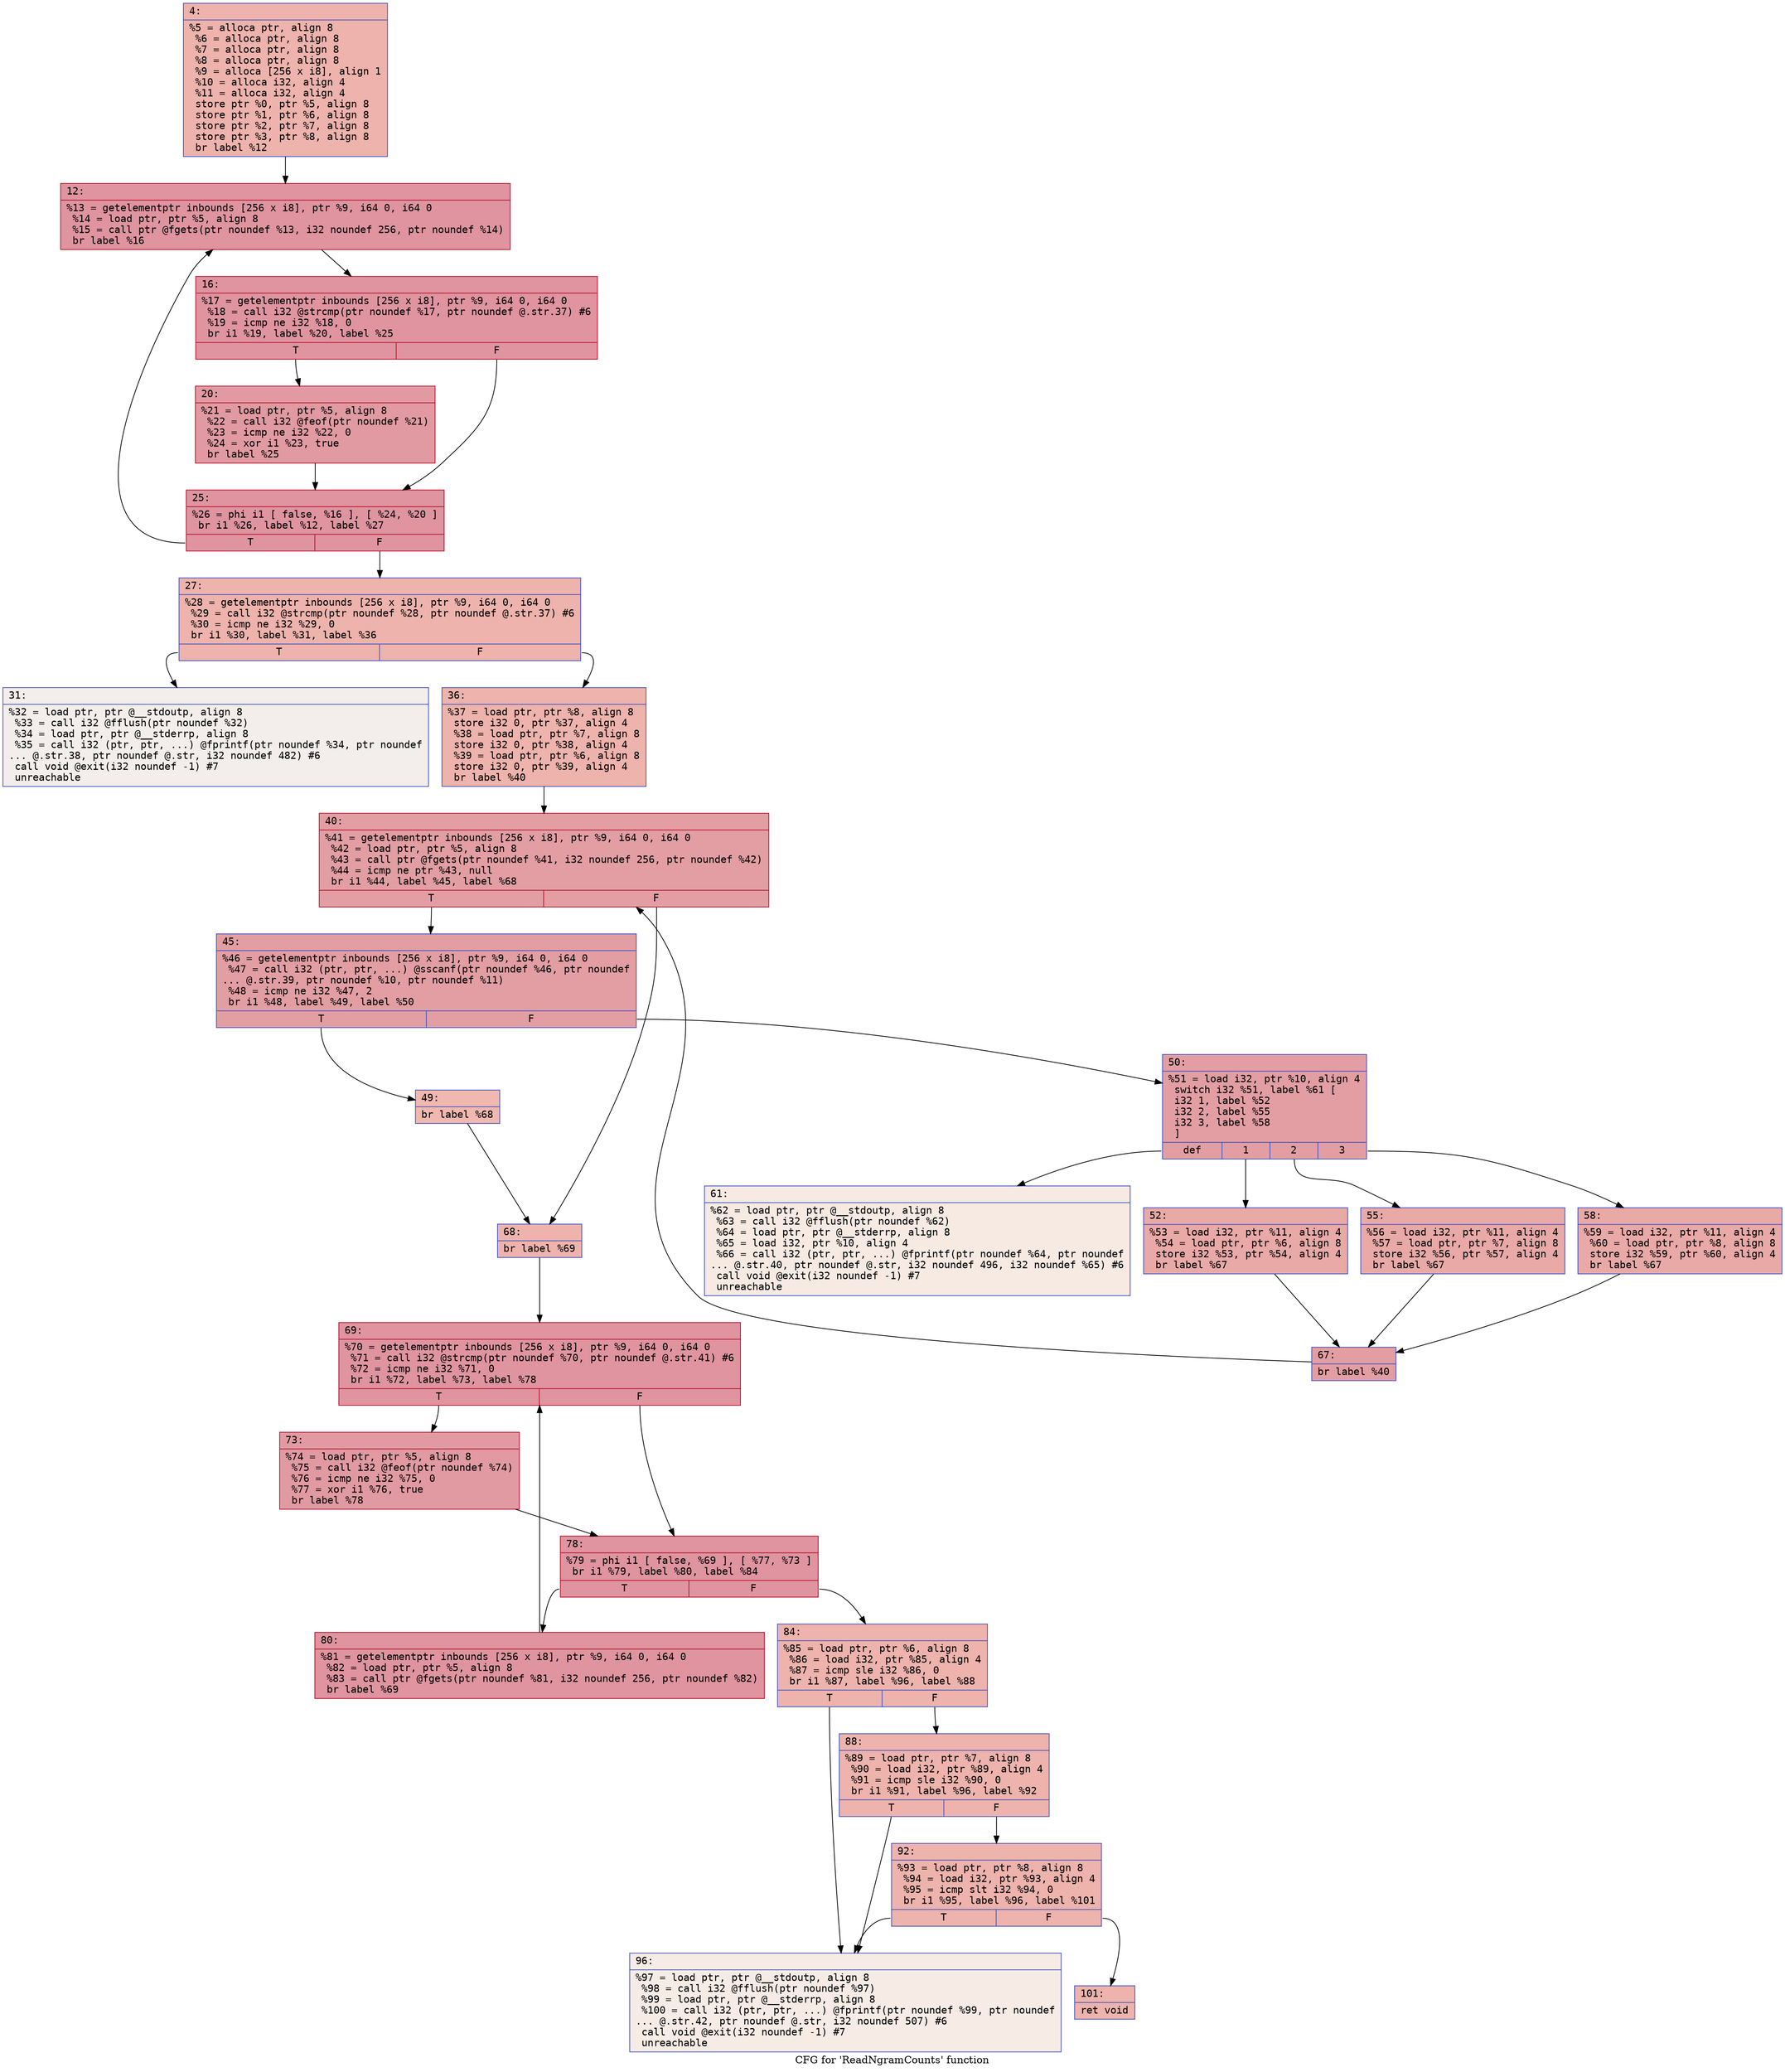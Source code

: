 digraph "CFG for 'ReadNgramCounts' function" {
	label="CFG for 'ReadNgramCounts' function";

	Node0x60000252e210 [shape=record,color="#3d50c3ff", style=filled, fillcolor="#d6524470" fontname="Courier",label="{4:\l|  %5 = alloca ptr, align 8\l  %6 = alloca ptr, align 8\l  %7 = alloca ptr, align 8\l  %8 = alloca ptr, align 8\l  %9 = alloca [256 x i8], align 1\l  %10 = alloca i32, align 4\l  %11 = alloca i32, align 4\l  store ptr %0, ptr %5, align 8\l  store ptr %1, ptr %6, align 8\l  store ptr %2, ptr %7, align 8\l  store ptr %3, ptr %8, align 8\l  br label %12\l}"];
	Node0x60000252e210 -> Node0x60000252e260[tooltip="4 -> 12\nProbability 100.00%" ];
	Node0x60000252e260 [shape=record,color="#b70d28ff", style=filled, fillcolor="#b70d2870" fontname="Courier",label="{12:\l|  %13 = getelementptr inbounds [256 x i8], ptr %9, i64 0, i64 0\l  %14 = load ptr, ptr %5, align 8\l  %15 = call ptr @fgets(ptr noundef %13, i32 noundef 256, ptr noundef %14)\l  br label %16\l}"];
	Node0x60000252e260 -> Node0x60000252e2b0[tooltip="12 -> 16\nProbability 100.00%" ];
	Node0x60000252e2b0 [shape=record,color="#b70d28ff", style=filled, fillcolor="#b70d2870" fontname="Courier",label="{16:\l|  %17 = getelementptr inbounds [256 x i8], ptr %9, i64 0, i64 0\l  %18 = call i32 @strcmp(ptr noundef %17, ptr noundef @.str.37) #6\l  %19 = icmp ne i32 %18, 0\l  br i1 %19, label %20, label %25\l|{<s0>T|<s1>F}}"];
	Node0x60000252e2b0:s0 -> Node0x60000252e300[tooltip="16 -> 20\nProbability 62.50%" ];
	Node0x60000252e2b0:s1 -> Node0x60000252e350[tooltip="16 -> 25\nProbability 37.50%" ];
	Node0x60000252e300 [shape=record,color="#b70d28ff", style=filled, fillcolor="#bb1b2c70" fontname="Courier",label="{20:\l|  %21 = load ptr, ptr %5, align 8\l  %22 = call i32 @feof(ptr noundef %21)\l  %23 = icmp ne i32 %22, 0\l  %24 = xor i1 %23, true\l  br label %25\l}"];
	Node0x60000252e300 -> Node0x60000252e350[tooltip="20 -> 25\nProbability 100.00%" ];
	Node0x60000252e350 [shape=record,color="#b70d28ff", style=filled, fillcolor="#b70d2870" fontname="Courier",label="{25:\l|  %26 = phi i1 [ false, %16 ], [ %24, %20 ]\l  br i1 %26, label %12, label %27\l|{<s0>T|<s1>F}}"];
	Node0x60000252e350:s0 -> Node0x60000252e260[tooltip="25 -> 12\nProbability 96.88%" ];
	Node0x60000252e350:s1 -> Node0x60000252e3a0[tooltip="25 -> 27\nProbability 3.12%" ];
	Node0x60000252e3a0 [shape=record,color="#3d50c3ff", style=filled, fillcolor="#d6524470" fontname="Courier",label="{27:\l|  %28 = getelementptr inbounds [256 x i8], ptr %9, i64 0, i64 0\l  %29 = call i32 @strcmp(ptr noundef %28, ptr noundef @.str.37) #6\l  %30 = icmp ne i32 %29, 0\l  br i1 %30, label %31, label %36\l|{<s0>T|<s1>F}}"];
	Node0x60000252e3a0:s0 -> Node0x60000252e3f0[tooltip="27 -> 31\nProbability 0.00%" ];
	Node0x60000252e3a0:s1 -> Node0x60000252e440[tooltip="27 -> 36\nProbability 100.00%" ];
	Node0x60000252e3f0 [shape=record,color="#3d50c3ff", style=filled, fillcolor="#e5d8d170" fontname="Courier",label="{31:\l|  %32 = load ptr, ptr @__stdoutp, align 8\l  %33 = call i32 @fflush(ptr noundef %32)\l  %34 = load ptr, ptr @__stderrp, align 8\l  %35 = call i32 (ptr, ptr, ...) @fprintf(ptr noundef %34, ptr noundef\l... @.str.38, ptr noundef @.str, i32 noundef 482) #6\l  call void @exit(i32 noundef -1) #7\l  unreachable\l}"];
	Node0x60000252e440 [shape=record,color="#3d50c3ff", style=filled, fillcolor="#d6524470" fontname="Courier",label="{36:\l|  %37 = load ptr, ptr %8, align 8\l  store i32 0, ptr %37, align 4\l  %38 = load ptr, ptr %7, align 8\l  store i32 0, ptr %38, align 4\l  %39 = load ptr, ptr %6, align 8\l  store i32 0, ptr %39, align 4\l  br label %40\l}"];
	Node0x60000252e440 -> Node0x60000252e490[tooltip="36 -> 40\nProbability 100.00%" ];
	Node0x60000252e490 [shape=record,color="#b70d28ff", style=filled, fillcolor="#be242e70" fontname="Courier",label="{40:\l|  %41 = getelementptr inbounds [256 x i8], ptr %9, i64 0, i64 0\l  %42 = load ptr, ptr %5, align 8\l  %43 = call ptr @fgets(ptr noundef %41, i32 noundef 256, ptr noundef %42)\l  %44 = icmp ne ptr %43, null\l  br i1 %44, label %45, label %68\l|{<s0>T|<s1>F}}"];
	Node0x60000252e490:s0 -> Node0x60000252e4e0[tooltip="40 -> 45\nProbability 96.88%" ];
	Node0x60000252e490:s1 -> Node0x60000252e760[tooltip="40 -> 68\nProbability 3.12%" ];
	Node0x60000252e4e0 [shape=record,color="#3d50c3ff", style=filled, fillcolor="#be242e70" fontname="Courier",label="{45:\l|  %46 = getelementptr inbounds [256 x i8], ptr %9, i64 0, i64 0\l  %47 = call i32 (ptr, ptr, ...) @sscanf(ptr noundef %46, ptr noundef\l... @.str.39, ptr noundef %10, ptr noundef %11)\l  %48 = icmp ne i32 %47, 2\l  br i1 %48, label %49, label %50\l|{<s0>T|<s1>F}}"];
	Node0x60000252e4e0:s0 -> Node0x60000252e530[tooltip="45 -> 49\nProbability 3.12%" ];
	Node0x60000252e4e0:s1 -> Node0x60000252e580[tooltip="45 -> 50\nProbability 96.88%" ];
	Node0x60000252e530 [shape=record,color="#3d50c3ff", style=filled, fillcolor="#dc5d4a70" fontname="Courier",label="{49:\l|  br label %68\l}"];
	Node0x60000252e530 -> Node0x60000252e760[tooltip="49 -> 68\nProbability 100.00%" ];
	Node0x60000252e580 [shape=record,color="#3d50c3ff", style=filled, fillcolor="#be242e70" fontname="Courier",label="{50:\l|  %51 = load i32, ptr %10, align 4\l  switch i32 %51, label %61 [\l    i32 1, label %52\l    i32 2, label %55\l    i32 3, label %58\l  ]\l|{<s0>def|<s1>1|<s2>2|<s3>3}}"];
	Node0x60000252e580:s0 -> Node0x60000252e6c0[tooltip="50 -> 61\nProbability 0.00%" ];
	Node0x60000252e580:s1 -> Node0x60000252e5d0[tooltip="50 -> 52\nProbability 33.33%" ];
	Node0x60000252e580:s2 -> Node0x60000252e620[tooltip="50 -> 55\nProbability 33.33%" ];
	Node0x60000252e580:s3 -> Node0x60000252e670[tooltip="50 -> 58\nProbability 33.33%" ];
	Node0x60000252e5d0 [shape=record,color="#3d50c3ff", style=filled, fillcolor="#ca3b3770" fontname="Courier",label="{52:\l|  %53 = load i32, ptr %11, align 4\l  %54 = load ptr, ptr %6, align 8\l  store i32 %53, ptr %54, align 4\l  br label %67\l}"];
	Node0x60000252e5d0 -> Node0x60000252e710[tooltip="52 -> 67\nProbability 100.00%" ];
	Node0x60000252e620 [shape=record,color="#3d50c3ff", style=filled, fillcolor="#ca3b3770" fontname="Courier",label="{55:\l|  %56 = load i32, ptr %11, align 4\l  %57 = load ptr, ptr %7, align 8\l  store i32 %56, ptr %57, align 4\l  br label %67\l}"];
	Node0x60000252e620 -> Node0x60000252e710[tooltip="55 -> 67\nProbability 100.00%" ];
	Node0x60000252e670 [shape=record,color="#3d50c3ff", style=filled, fillcolor="#ca3b3770" fontname="Courier",label="{58:\l|  %59 = load i32, ptr %11, align 4\l  %60 = load ptr, ptr %8, align 8\l  store i32 %59, ptr %60, align 4\l  br label %67\l}"];
	Node0x60000252e670 -> Node0x60000252e710[tooltip="58 -> 67\nProbability 100.00%" ];
	Node0x60000252e6c0 [shape=record,color="#3d50c3ff", style=filled, fillcolor="#eed0c070" fontname="Courier",label="{61:\l|  %62 = load ptr, ptr @__stdoutp, align 8\l  %63 = call i32 @fflush(ptr noundef %62)\l  %64 = load ptr, ptr @__stderrp, align 8\l  %65 = load i32, ptr %10, align 4\l  %66 = call i32 (ptr, ptr, ...) @fprintf(ptr noundef %64, ptr noundef\l... @.str.40, ptr noundef @.str, i32 noundef 496, i32 noundef %65) #6\l  call void @exit(i32 noundef -1) #7\l  unreachable\l}"];
	Node0x60000252e710 [shape=record,color="#3d50c3ff", style=filled, fillcolor="#be242e70" fontname="Courier",label="{67:\l|  br label %40\l}"];
	Node0x60000252e710 -> Node0x60000252e490[tooltip="67 -> 40\nProbability 100.00%" ];
	Node0x60000252e760 [shape=record,color="#3d50c3ff", style=filled, fillcolor="#d6524470" fontname="Courier",label="{68:\l|  br label %69\l}"];
	Node0x60000252e760 -> Node0x60000252e7b0[tooltip="68 -> 69\nProbability 100.00%" ];
	Node0x60000252e7b0 [shape=record,color="#b70d28ff", style=filled, fillcolor="#b70d2870" fontname="Courier",label="{69:\l|  %70 = getelementptr inbounds [256 x i8], ptr %9, i64 0, i64 0\l  %71 = call i32 @strcmp(ptr noundef %70, ptr noundef @.str.41) #6\l  %72 = icmp ne i32 %71, 0\l  br i1 %72, label %73, label %78\l|{<s0>T|<s1>F}}"];
	Node0x60000252e7b0:s0 -> Node0x60000252e800[tooltip="69 -> 73\nProbability 62.50%" ];
	Node0x60000252e7b0:s1 -> Node0x60000252e850[tooltip="69 -> 78\nProbability 37.50%" ];
	Node0x60000252e800 [shape=record,color="#b70d28ff", style=filled, fillcolor="#bb1b2c70" fontname="Courier",label="{73:\l|  %74 = load ptr, ptr %5, align 8\l  %75 = call i32 @feof(ptr noundef %74)\l  %76 = icmp ne i32 %75, 0\l  %77 = xor i1 %76, true\l  br label %78\l}"];
	Node0x60000252e800 -> Node0x60000252e850[tooltip="73 -> 78\nProbability 100.00%" ];
	Node0x60000252e850 [shape=record,color="#b70d28ff", style=filled, fillcolor="#b70d2870" fontname="Courier",label="{78:\l|  %79 = phi i1 [ false, %69 ], [ %77, %73 ]\l  br i1 %79, label %80, label %84\l|{<s0>T|<s1>F}}"];
	Node0x60000252e850:s0 -> Node0x60000252e8a0[tooltip="78 -> 80\nProbability 96.88%" ];
	Node0x60000252e850:s1 -> Node0x60000252e8f0[tooltip="78 -> 84\nProbability 3.12%" ];
	Node0x60000252e8a0 [shape=record,color="#b70d28ff", style=filled, fillcolor="#b70d2870" fontname="Courier",label="{80:\l|  %81 = getelementptr inbounds [256 x i8], ptr %9, i64 0, i64 0\l  %82 = load ptr, ptr %5, align 8\l  %83 = call ptr @fgets(ptr noundef %81, i32 noundef 256, ptr noundef %82)\l  br label %69\l}"];
	Node0x60000252e8a0 -> Node0x60000252e7b0[tooltip="80 -> 69\nProbability 100.00%" ];
	Node0x60000252e8f0 [shape=record,color="#3d50c3ff", style=filled, fillcolor="#d6524470" fontname="Courier",label="{84:\l|  %85 = load ptr, ptr %6, align 8\l  %86 = load i32, ptr %85, align 4\l  %87 = icmp sle i32 %86, 0\l  br i1 %87, label %96, label %88\l|{<s0>T|<s1>F}}"];
	Node0x60000252e8f0:s0 -> Node0x60000252e9e0[tooltip="84 -> 96\nProbability 0.00%" ];
	Node0x60000252e8f0:s1 -> Node0x60000252e940[tooltip="84 -> 88\nProbability 100.00%" ];
	Node0x60000252e940 [shape=record,color="#3d50c3ff", style=filled, fillcolor="#d6524470" fontname="Courier",label="{88:\l|  %89 = load ptr, ptr %7, align 8\l  %90 = load i32, ptr %89, align 4\l  %91 = icmp sle i32 %90, 0\l  br i1 %91, label %96, label %92\l|{<s0>T|<s1>F}}"];
	Node0x60000252e940:s0 -> Node0x60000252e9e0[tooltip="88 -> 96\nProbability 0.00%" ];
	Node0x60000252e940:s1 -> Node0x60000252e990[tooltip="88 -> 92\nProbability 100.00%" ];
	Node0x60000252e990 [shape=record,color="#3d50c3ff", style=filled, fillcolor="#d6524470" fontname="Courier",label="{92:\l|  %93 = load ptr, ptr %8, align 8\l  %94 = load i32, ptr %93, align 4\l  %95 = icmp slt i32 %94, 0\l  br i1 %95, label %96, label %101\l|{<s0>T|<s1>F}}"];
	Node0x60000252e990:s0 -> Node0x60000252e9e0[tooltip="92 -> 96\nProbability 0.00%" ];
	Node0x60000252e990:s1 -> Node0x60000252ea30[tooltip="92 -> 101\nProbability 100.00%" ];
	Node0x60000252e9e0 [shape=record,color="#3d50c3ff", style=filled, fillcolor="#ecd3c570" fontname="Courier",label="{96:\l|  %97 = load ptr, ptr @__stdoutp, align 8\l  %98 = call i32 @fflush(ptr noundef %97)\l  %99 = load ptr, ptr @__stderrp, align 8\l  %100 = call i32 (ptr, ptr, ...) @fprintf(ptr noundef %99, ptr noundef\l... @.str.42, ptr noundef @.str, i32 noundef 507) #6\l  call void @exit(i32 noundef -1) #7\l  unreachable\l}"];
	Node0x60000252ea30 [shape=record,color="#3d50c3ff", style=filled, fillcolor="#d6524470" fontname="Courier",label="{101:\l|  ret void\l}"];
}
